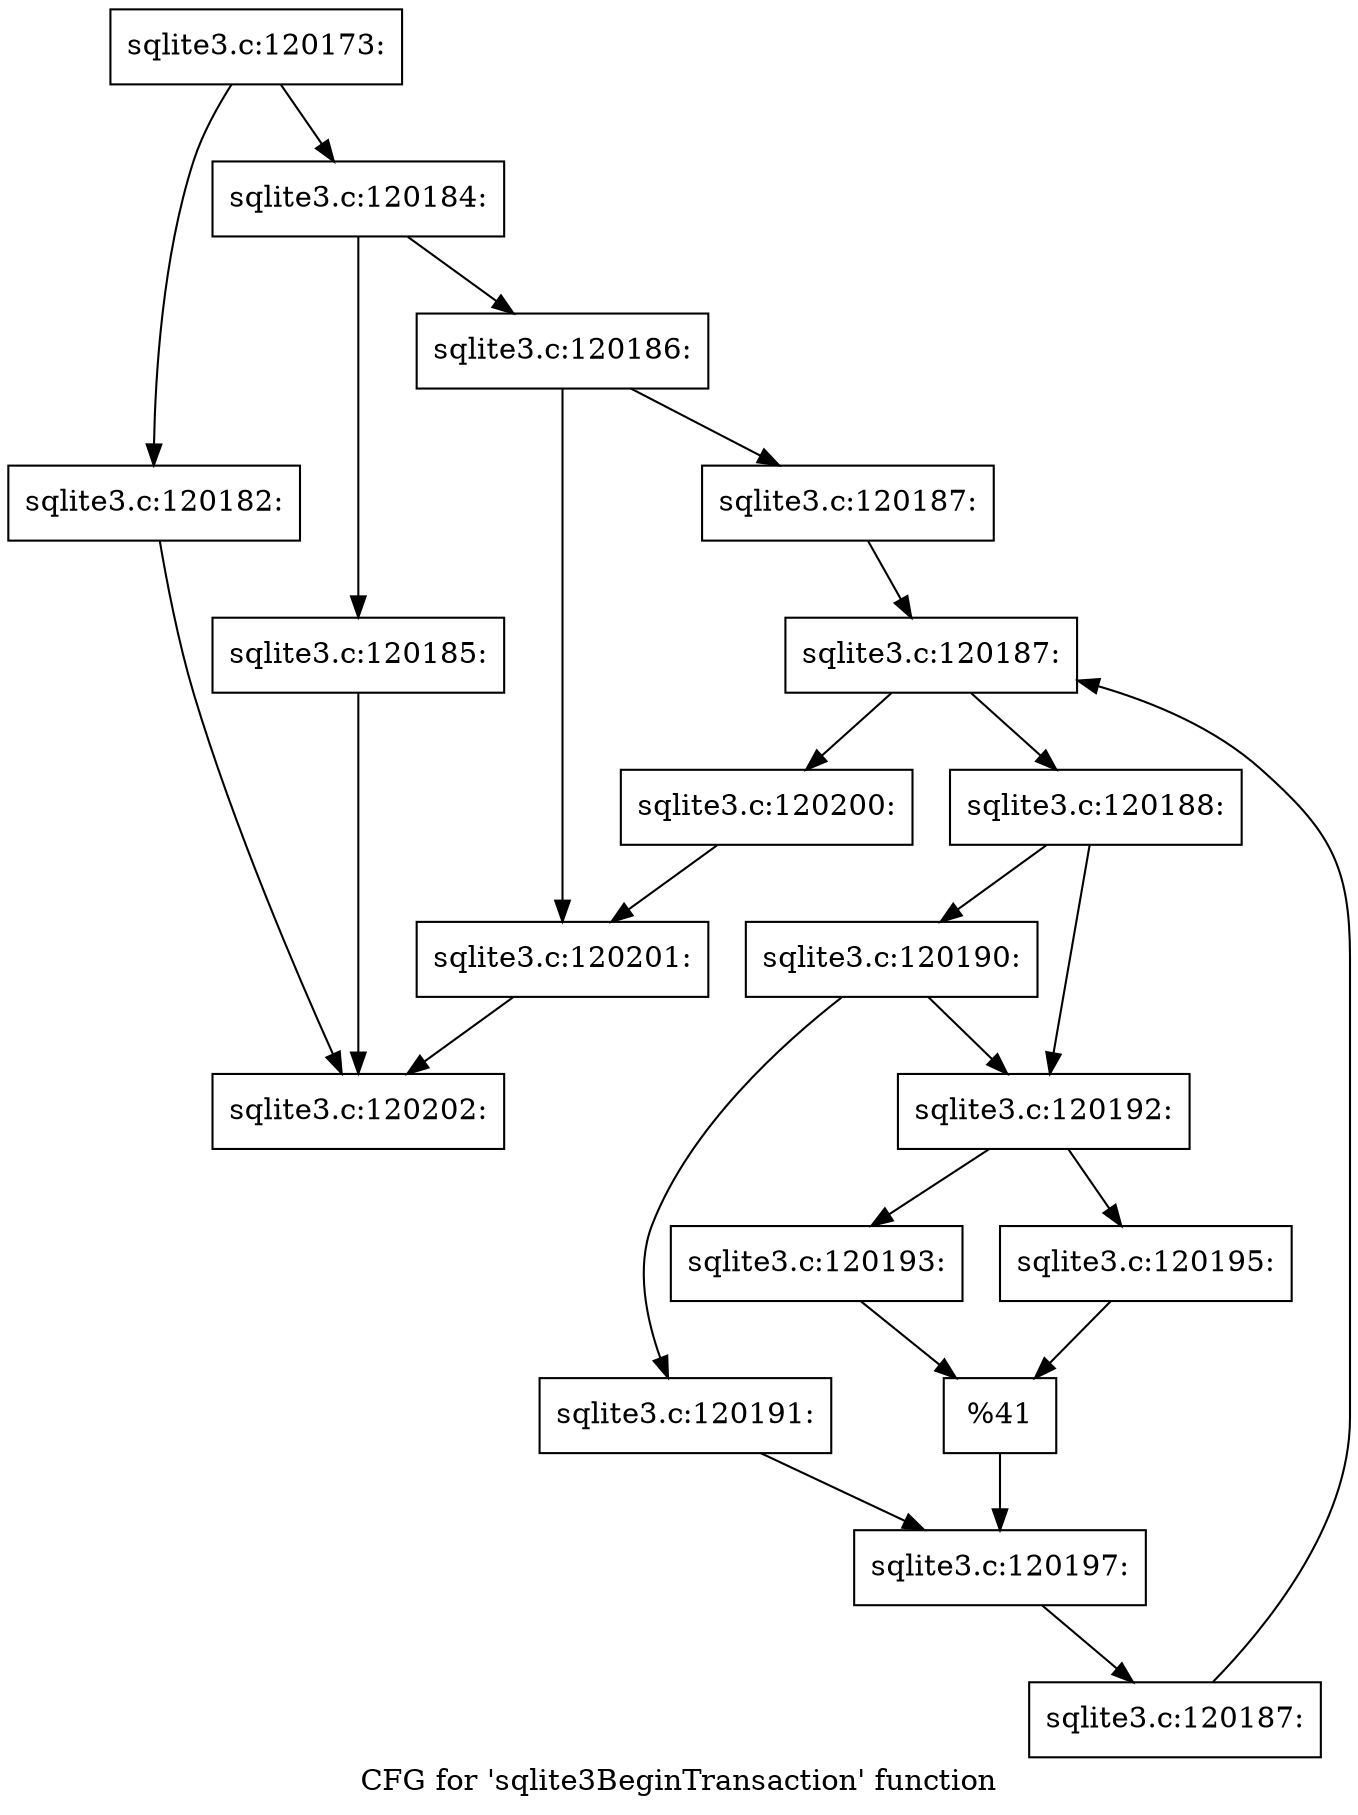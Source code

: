 digraph "CFG for 'sqlite3BeginTransaction' function" {
	label="CFG for 'sqlite3BeginTransaction' function";

	Node0x55c0f8d55c20 [shape=record,label="{sqlite3.c:120173:}"];
	Node0x55c0f8d55c20 -> Node0x55c0f8d59010;
	Node0x55c0f8d55c20 -> Node0x55c0f8d59060;
	Node0x55c0f8d59010 [shape=record,label="{sqlite3.c:120182:}"];
	Node0x55c0f8d59010 -> Node0x55c0f8d55fb0;
	Node0x55c0f8d59060 [shape=record,label="{sqlite3.c:120184:}"];
	Node0x55c0f8d59060 -> Node0x55c0f8d59860;
	Node0x55c0f8d59060 -> Node0x55c0f60b3c10;
	Node0x55c0f60b3c10 [shape=record,label="{sqlite3.c:120185:}"];
	Node0x55c0f60b3c10 -> Node0x55c0f8d55fb0;
	Node0x55c0f8d59860 [shape=record,label="{sqlite3.c:120186:}"];
	Node0x55c0f8d59860 -> Node0x55c0f8d5a120;
	Node0x55c0f8d59860 -> Node0x55c0f8d5a170;
	Node0x55c0f8d5a120 [shape=record,label="{sqlite3.c:120187:}"];
	Node0x55c0f8d5a120 -> Node0x55c0f8d5a5e0;
	Node0x55c0f8d5a5e0 [shape=record,label="{sqlite3.c:120187:}"];
	Node0x55c0f8d5a5e0 -> Node0x55c0f8d5a720;
	Node0x55c0f8d5a5e0 -> Node0x55c0f8d5a430;
	Node0x55c0f8d5a720 [shape=record,label="{sqlite3.c:120188:}"];
	Node0x55c0f8d5a720 -> Node0x55c0f8d5b750;
	Node0x55c0f8d5a720 -> Node0x55c0f8d5b700;
	Node0x55c0f8d5b750 [shape=record,label="{sqlite3.c:120190:}"];
	Node0x55c0f8d5b750 -> Node0x55c0f8d5b660;
	Node0x55c0f8d5b750 -> Node0x55c0f8d5b700;
	Node0x55c0f8d5b660 [shape=record,label="{sqlite3.c:120191:}"];
	Node0x55c0f8d5b660 -> Node0x55c0f8d5b6b0;
	Node0x55c0f8d5b700 [shape=record,label="{sqlite3.c:120192:}"];
	Node0x55c0f8d5b700 -> Node0x55c0f8d5bf60;
	Node0x55c0f8d5b700 -> Node0x55c0f8d5c000;
	Node0x55c0f8d5bf60 [shape=record,label="{sqlite3.c:120193:}"];
	Node0x55c0f8d5bf60 -> Node0x55c0f8d5bfb0;
	Node0x55c0f8d5c000 [shape=record,label="{sqlite3.c:120195:}"];
	Node0x55c0f8d5c000 -> Node0x55c0f8d5bfb0;
	Node0x55c0f8d5bfb0 [shape=record,label="{%41}"];
	Node0x55c0f8d5bfb0 -> Node0x55c0f8d5b6b0;
	Node0x55c0f8d5b6b0 [shape=record,label="{sqlite3.c:120197:}"];
	Node0x55c0f8d5b6b0 -> Node0x55c0f8d5a690;
	Node0x55c0f8d5a690 [shape=record,label="{sqlite3.c:120187:}"];
	Node0x55c0f8d5a690 -> Node0x55c0f8d5a5e0;
	Node0x55c0f8d5a430 [shape=record,label="{sqlite3.c:120200:}"];
	Node0x55c0f8d5a430 -> Node0x55c0f8d5a170;
	Node0x55c0f8d5a170 [shape=record,label="{sqlite3.c:120201:}"];
	Node0x55c0f8d5a170 -> Node0x55c0f8d55fb0;
	Node0x55c0f8d55fb0 [shape=record,label="{sqlite3.c:120202:}"];
}
